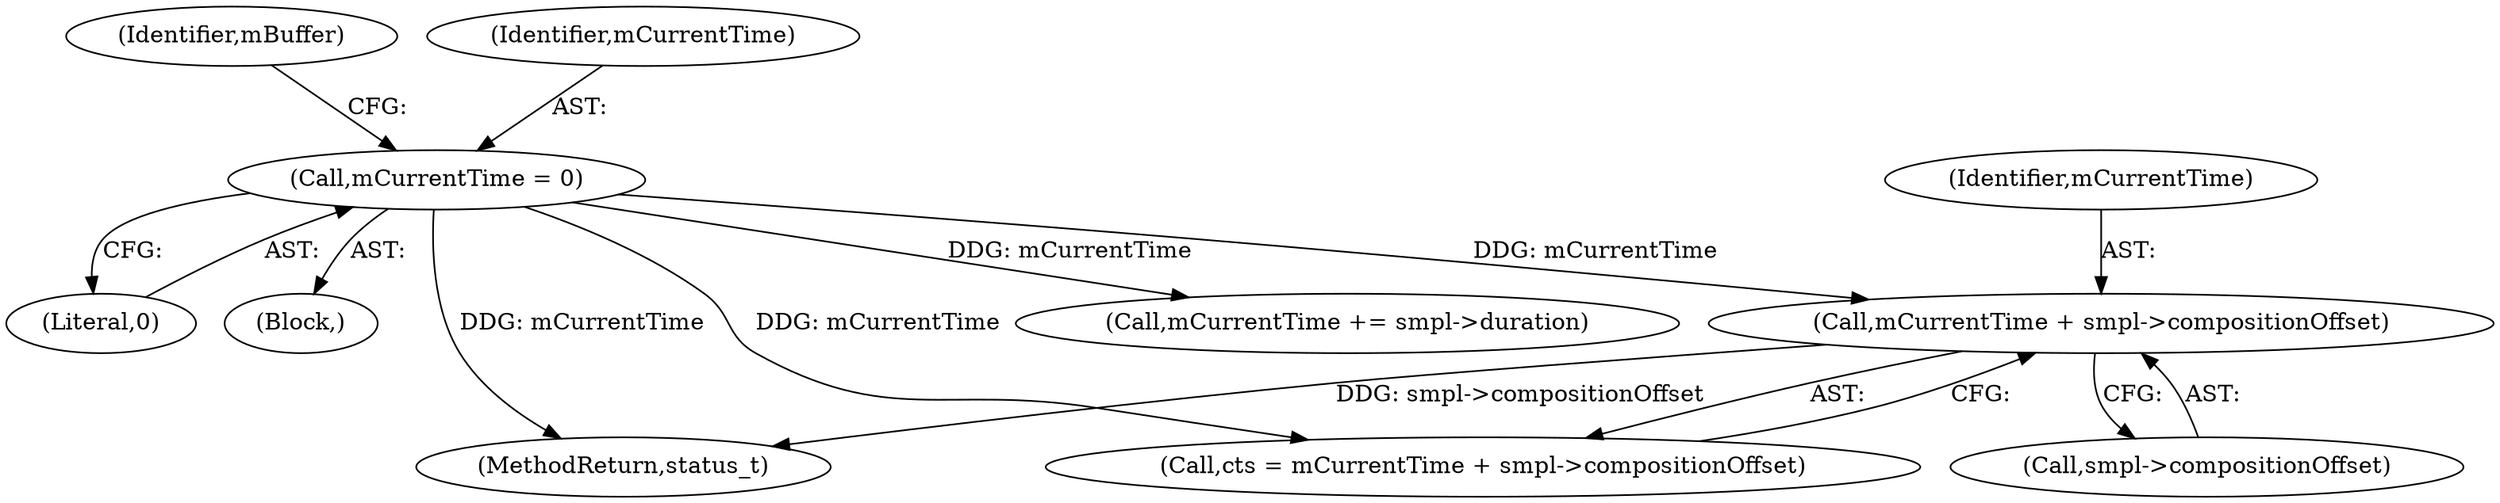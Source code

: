 digraph "0_Android_d48f0f145f8f0f4472bc0af668ac9a8bce44ba9b@pointer" {
"1000339" [label="(Call,mCurrentTime + smpl->compositionOffset)"];
"1000247" [label="(Call,mCurrentTime = 0)"];
"1000247" [label="(Call,mCurrentTime = 0)"];
"1000344" [label="(Call,mCurrentTime += smpl->duration)"];
"1000339" [label="(Call,mCurrentTime + smpl->compositionOffset)"];
"1000830" [label="(MethodReturn,status_t)"];
"1000249" [label="(Literal,0)"];
"1000252" [label="(Identifier,mBuffer)"];
"1000340" [label="(Identifier,mCurrentTime)"];
"1000341" [label="(Call,smpl->compositionOffset)"];
"1000248" [label="(Identifier,mCurrentTime)"];
"1000232" [label="(Block,)"];
"1000337" [label="(Call,cts = mCurrentTime + smpl->compositionOffset)"];
"1000339" -> "1000337"  [label="AST: "];
"1000339" -> "1000341"  [label="CFG: "];
"1000340" -> "1000339"  [label="AST: "];
"1000341" -> "1000339"  [label="AST: "];
"1000337" -> "1000339"  [label="CFG: "];
"1000339" -> "1000830"  [label="DDG: smpl->compositionOffset"];
"1000247" -> "1000339"  [label="DDG: mCurrentTime"];
"1000247" -> "1000232"  [label="AST: "];
"1000247" -> "1000249"  [label="CFG: "];
"1000248" -> "1000247"  [label="AST: "];
"1000249" -> "1000247"  [label="AST: "];
"1000252" -> "1000247"  [label="CFG: "];
"1000247" -> "1000830"  [label="DDG: mCurrentTime"];
"1000247" -> "1000337"  [label="DDG: mCurrentTime"];
"1000247" -> "1000344"  [label="DDG: mCurrentTime"];
}
